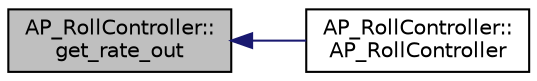 digraph "AP_RollController::get_rate_out"
{
 // INTERACTIVE_SVG=YES
  edge [fontname="Helvetica",fontsize="10",labelfontname="Helvetica",labelfontsize="10"];
  node [fontname="Helvetica",fontsize="10",shape=record];
  rankdir="LR";
  Node1 [label="AP_RollController::\lget_rate_out",height=0.2,width=0.4,color="black", fillcolor="grey75", style="filled", fontcolor="black"];
  Node1 -> Node2 [dir="back",color="midnightblue",fontsize="10",style="solid",fontname="Helvetica"];
  Node2 [label="AP_RollController::\lAP_RollController",height=0.2,width=0.4,color="black", fillcolor="white", style="filled",URL="$classAP__RollController.html#a4b5111a704680acf295d9d3895726beb"];
}
